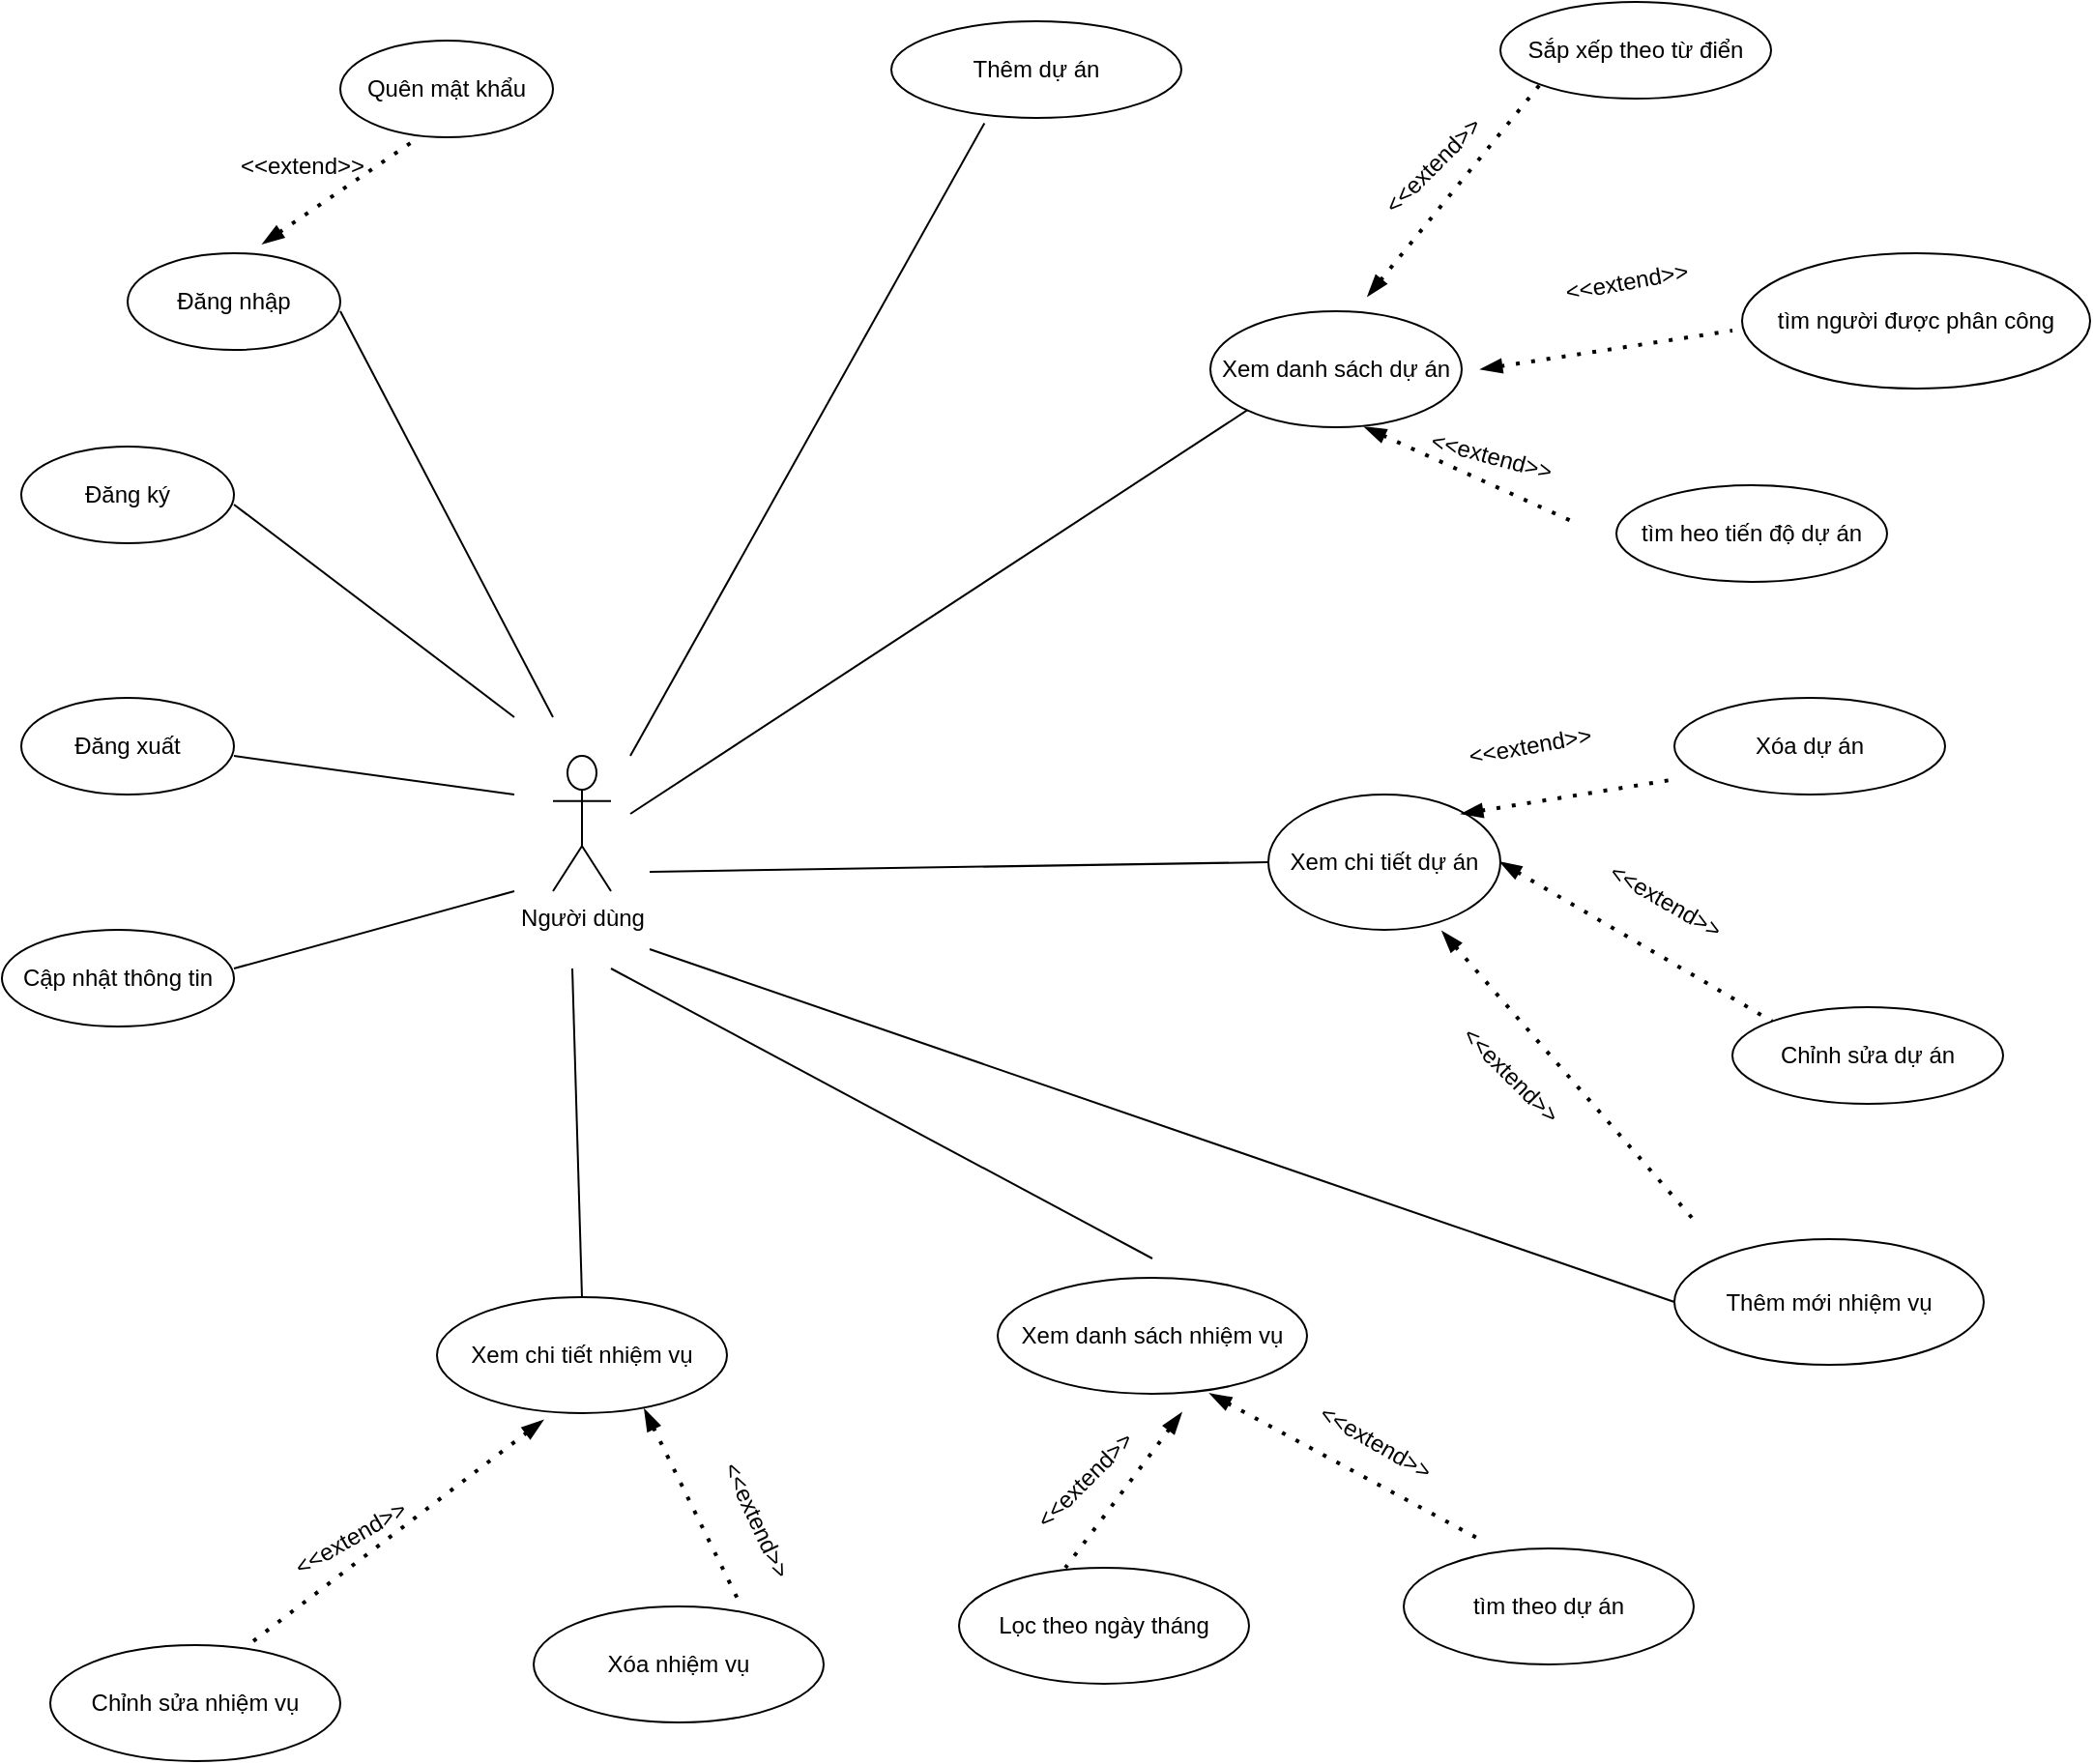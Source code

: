 <mxfile version="22.1.11" type="github">
  <diagram name="Page-1" id="ZcHCYNgmRofL6zazBNNZ">
    <mxGraphModel dx="2257" dy="1085" grid="1" gridSize="10" guides="1" tooltips="1" connect="1" arrows="1" fold="1" page="1" pageScale="1" pageWidth="850" pageHeight="1100" math="0" shadow="0">
      <root>
        <mxCell id="0" />
        <mxCell id="1" parent="0" />
        <mxCell id="vqIi2k3Ue5Lysqcb1FTw-1" value="Người dùng" style="shape=umlActor;verticalLabelPosition=bottom;verticalAlign=top;html=1;outlineConnect=0;labelPosition=center;align=center;fontFamily=Helvetica;" parent="1" vertex="1">
          <mxGeometry x="570" y="500" width="30" height="70" as="geometry" />
        </mxCell>
        <mxCell id="7_IGHa5qgyBxuROJ8uvi-7" value="Đăng ký" style="ellipse;whiteSpace=wrap;html=1;" parent="1" vertex="1">
          <mxGeometry x="295" y="340" width="110" height="50" as="geometry" />
        </mxCell>
        <mxCell id="7_IGHa5qgyBxuROJ8uvi-13" value="Đăng nhập" style="ellipse;whiteSpace=wrap;html=1;" parent="1" vertex="1">
          <mxGeometry x="350" y="240" width="110" height="50" as="geometry" />
        </mxCell>
        <mxCell id="7_IGHa5qgyBxuROJ8uvi-25" value="Quên mật khẩu" style="ellipse;whiteSpace=wrap;html=1;" parent="1" vertex="1">
          <mxGeometry x="460" y="130" width="110" height="50" as="geometry" />
        </mxCell>
        <mxCell id="7_IGHa5qgyBxuROJ8uvi-27" value="Xem danh sách dự án" style="ellipse;whiteSpace=wrap;html=1;" parent="1" vertex="1">
          <mxGeometry x="910" y="270" width="130" height="60" as="geometry" />
        </mxCell>
        <mxCell id="7_IGHa5qgyBxuROJ8uvi-28" value="Thêm dự án" style="ellipse;whiteSpace=wrap;html=1;" parent="1" vertex="1">
          <mxGeometry x="745" y="120" width="150" height="50" as="geometry" />
        </mxCell>
        <mxCell id="7_IGHa5qgyBxuROJ8uvi-29" value="Xem chi tiết dự án" style="ellipse;whiteSpace=wrap;html=1;" parent="1" vertex="1">
          <mxGeometry x="940" y="520" width="120" height="70" as="geometry" />
        </mxCell>
        <mxCell id="7_IGHa5qgyBxuROJ8uvi-32" value="Sắp xếp theo từ điển" style="ellipse;whiteSpace=wrap;html=1;" parent="1" vertex="1">
          <mxGeometry x="1060" y="110" width="140" height="50" as="geometry" />
        </mxCell>
        <mxCell id="7_IGHa5qgyBxuROJ8uvi-33" value="tìm heo tiến độ dự án" style="ellipse;whiteSpace=wrap;html=1;" parent="1" vertex="1">
          <mxGeometry x="1120" y="360" width="140" height="50" as="geometry" />
        </mxCell>
        <mxCell id="7_IGHa5qgyBxuROJ8uvi-37" value="Chỉnh sửa dự án" style="ellipse;whiteSpace=wrap;html=1;" parent="1" vertex="1">
          <mxGeometry x="1180" y="630" width="140" height="50" as="geometry" />
        </mxCell>
        <mxCell id="7_IGHa5qgyBxuROJ8uvi-38" value="Xóa dự án" style="ellipse;whiteSpace=wrap;html=1;" parent="1" vertex="1">
          <mxGeometry x="1150" y="470" width="140" height="50" as="geometry" />
        </mxCell>
        <mxCell id="7_IGHa5qgyBxuROJ8uvi-39" value="Thêm mới nhiệm vụ" style="ellipse;whiteSpace=wrap;html=1;" parent="1" vertex="1">
          <mxGeometry x="1150" y="750" width="160" height="65" as="geometry" />
        </mxCell>
        <mxCell id="7_IGHa5qgyBxuROJ8uvi-43" value="Xem danh sách nhiệm vụ" style="ellipse;whiteSpace=wrap;html=1;" parent="1" vertex="1">
          <mxGeometry x="800" y="770" width="160" height="60" as="geometry" />
        </mxCell>
        <mxCell id="7_IGHa5qgyBxuROJ8uvi-44" value="Cập nhật thông tin" style="ellipse;whiteSpace=wrap;html=1;" parent="1" vertex="1">
          <mxGeometry x="285" y="590" width="120" height="50" as="geometry" />
        </mxCell>
        <mxCell id="7_IGHa5qgyBxuROJ8uvi-45" value="Xem chi tiết nhiệm vụ" style="ellipse;whiteSpace=wrap;html=1;" parent="1" vertex="1">
          <mxGeometry x="510" y="780" width="150" height="60" as="geometry" />
        </mxCell>
        <mxCell id="7_IGHa5qgyBxuROJ8uvi-49" value="Xóa nhiệm vụ" style="ellipse;whiteSpace=wrap;html=1;" parent="1" vertex="1">
          <mxGeometry x="560" y="940" width="150" height="60" as="geometry" />
        </mxCell>
        <mxCell id="7_IGHa5qgyBxuROJ8uvi-50" value="Chỉnh sửa nhiệm vụ" style="ellipse;whiteSpace=wrap;html=1;" parent="1" vertex="1">
          <mxGeometry x="310" y="960" width="150" height="60" as="geometry" />
        </mxCell>
        <mxCell id="7_IGHa5qgyBxuROJ8uvi-51" value="Lọc theo ngày tháng" style="ellipse;whiteSpace=wrap;html=1;" parent="1" vertex="1">
          <mxGeometry x="780" y="920" width="150" height="60" as="geometry" />
        </mxCell>
        <mxCell id="7_IGHa5qgyBxuROJ8uvi-52" value="tìm theo dự án" style="ellipse;whiteSpace=wrap;html=1;" parent="1" vertex="1">
          <mxGeometry x="1010" y="910" width="150" height="60" as="geometry" />
        </mxCell>
        <mxCell id="7_IGHa5qgyBxuROJ8uvi-54" value="Đăng xuất" style="ellipse;whiteSpace=wrap;html=1;" parent="1" vertex="1">
          <mxGeometry x="295" y="470" width="110" height="50" as="geometry" />
        </mxCell>
        <mxCell id="7_IGHa5qgyBxuROJ8uvi-56" value="" style="endArrow=none;html=1;rounded=0;" parent="1" edge="1">
          <mxGeometry width="50" height="50" relative="1" as="geometry">
            <mxPoint x="405" y="500" as="sourcePoint" />
            <mxPoint x="550" y="520" as="targetPoint" />
          </mxGeometry>
        </mxCell>
        <mxCell id="7_IGHa5qgyBxuROJ8uvi-58" value="" style="endArrow=none;html=1;rounded=0;" parent="1" edge="1">
          <mxGeometry width="50" height="50" relative="1" as="geometry">
            <mxPoint x="405" y="610" as="sourcePoint" />
            <mxPoint x="550" y="570" as="targetPoint" />
          </mxGeometry>
        </mxCell>
        <mxCell id="7_IGHa5qgyBxuROJ8uvi-59" value="" style="endArrow=none;html=1;rounded=0;" parent="1" edge="1">
          <mxGeometry width="50" height="50" relative="1" as="geometry">
            <mxPoint x="405" y="370" as="sourcePoint" />
            <mxPoint x="550" y="480" as="targetPoint" />
          </mxGeometry>
        </mxCell>
        <mxCell id="7_IGHa5qgyBxuROJ8uvi-60" value="" style="endArrow=none;html=1;rounded=0;" parent="1" edge="1">
          <mxGeometry width="50" height="50" relative="1" as="geometry">
            <mxPoint x="460" y="270" as="sourcePoint" />
            <mxPoint x="570" y="480" as="targetPoint" />
          </mxGeometry>
        </mxCell>
        <mxCell id="7_IGHa5qgyBxuROJ8uvi-61" value="" style="endArrow=none;html=1;rounded=0;entryX=0.321;entryY=1.054;entryDx=0;entryDy=0;entryPerimeter=0;" parent="1" target="7_IGHa5qgyBxuROJ8uvi-28" edge="1">
          <mxGeometry width="50" height="50" relative="1" as="geometry">
            <mxPoint x="610" y="500" as="sourcePoint" />
            <mxPoint x="650" y="420" as="targetPoint" />
          </mxGeometry>
        </mxCell>
        <mxCell id="7_IGHa5qgyBxuROJ8uvi-62" value="" style="endArrow=none;html=1;rounded=0;entryX=0;entryY=1;entryDx=0;entryDy=0;" parent="1" edge="1" target="7_IGHa5qgyBxuROJ8uvi-27">
          <mxGeometry width="50" height="50" relative="1" as="geometry">
            <mxPoint x="610" y="530" as="sourcePoint" />
            <mxPoint x="750" y="410" as="targetPoint" />
          </mxGeometry>
        </mxCell>
        <mxCell id="7_IGHa5qgyBxuROJ8uvi-63" value="" style="endArrow=none;html=1;rounded=0;entryX=0;entryY=0.5;entryDx=0;entryDy=0;" parent="1" edge="1" target="7_IGHa5qgyBxuROJ8uvi-29">
          <mxGeometry width="50" height="50" relative="1" as="geometry">
            <mxPoint x="620" y="560" as="sourcePoint" />
            <mxPoint x="750" y="610" as="targetPoint" />
          </mxGeometry>
        </mxCell>
        <mxCell id="7_IGHa5qgyBxuROJ8uvi-64" value="" style="endArrow=none;html=1;rounded=0;" parent="1" edge="1">
          <mxGeometry width="50" height="50" relative="1" as="geometry">
            <mxPoint x="600" y="610" as="sourcePoint" />
            <mxPoint x="880" y="760" as="targetPoint" />
          </mxGeometry>
        </mxCell>
        <mxCell id="7_IGHa5qgyBxuROJ8uvi-65" value="" style="endArrow=none;html=1;rounded=0;exitX=0.5;exitY=0;exitDx=0;exitDy=0;" parent="1" edge="1" source="7_IGHa5qgyBxuROJ8uvi-45">
          <mxGeometry width="50" height="50" relative="1" as="geometry">
            <mxPoint x="380" y="760" as="sourcePoint" />
            <mxPoint x="580" y="610" as="targetPoint" />
          </mxGeometry>
        </mxCell>
        <mxCell id="7_IGHa5qgyBxuROJ8uvi-73" value="" style="endArrow=none;dashed=1;html=1;dashPattern=1 3;strokeWidth=2;rounded=0;startArrow=blockThin;startFill=1;entryX=0.283;entryY=-0.05;entryDx=0;entryDy=0;entryPerimeter=0;exitX=0.687;exitY=1;exitDx=0;exitDy=0;exitPerimeter=0;" parent="1" target="7_IGHa5qgyBxuROJ8uvi-52" edge="1" source="7_IGHa5qgyBxuROJ8uvi-43">
          <mxGeometry width="50" height="50" relative="1" as="geometry">
            <mxPoint x="710" y="840" as="sourcePoint" />
            <mxPoint x="790" y="803" as="targetPoint" />
            <Array as="points" />
          </mxGeometry>
        </mxCell>
        <mxCell id="7_IGHa5qgyBxuROJ8uvi-74" value="" style="endArrow=none;dashed=1;html=1;dashPattern=1 3;strokeWidth=2;rounded=0;startArrow=blockThin;startFill=1;" parent="1" edge="1">
          <mxGeometry width="50" height="50" relative="1" as="geometry">
            <mxPoint x="895" y="840" as="sourcePoint" />
            <mxPoint x="835" y="920" as="targetPoint" />
          </mxGeometry>
        </mxCell>
        <mxCell id="7_IGHa5qgyBxuROJ8uvi-75" value="" style="endArrow=none;dashed=1;html=1;dashPattern=1 3;strokeWidth=2;rounded=0;startArrow=blockThin;startFill=1;entryX=0.711;entryY=-0.026;entryDx=0;entryDy=0;entryPerimeter=0;exitX=0.716;exitY=0.97;exitDx=0;exitDy=0;exitPerimeter=0;" parent="1" target="7_IGHa5qgyBxuROJ8uvi-49" edge="1" source="7_IGHa5qgyBxuROJ8uvi-45">
          <mxGeometry width="50" height="50" relative="1" as="geometry">
            <mxPoint x="409" y="840" as="sourcePoint" />
            <mxPoint x="440" y="940" as="targetPoint" />
          </mxGeometry>
        </mxCell>
        <mxCell id="7_IGHa5qgyBxuROJ8uvi-76" value="" style="endArrow=none;dashed=1;html=1;dashPattern=1 3;strokeWidth=2;rounded=0;startArrow=blockThin;startFill=1;entryX=0.683;entryY=-0.002;entryDx=0;entryDy=0;entryPerimeter=0;exitX=0.365;exitY=1.063;exitDx=0;exitDy=0;exitPerimeter=0;" parent="1" target="7_IGHa5qgyBxuROJ8uvi-50" edge="1" source="7_IGHa5qgyBxuROJ8uvi-45">
          <mxGeometry width="50" height="50" relative="1" as="geometry">
            <mxPoint x="380" y="840" as="sourcePoint" />
            <mxPoint x="260.5" y="773" as="targetPoint" />
          </mxGeometry>
        </mxCell>
        <mxCell id="7_IGHa5qgyBxuROJ8uvi-77" value="tìm người được phân công" style="ellipse;whiteSpace=wrap;html=1;" parent="1" vertex="1">
          <mxGeometry x="1185" y="240" width="180" height="70" as="geometry" />
        </mxCell>
        <mxCell id="7_IGHa5qgyBxuROJ8uvi-89" value="" style="endArrow=none;dashed=1;html=1;dashPattern=1 3;strokeWidth=2;rounded=0;startArrow=blockThin;startFill=1;entryX=0.334;entryY=1.054;entryDx=0;entryDy=0;entryPerimeter=0;" parent="1" target="7_IGHa5qgyBxuROJ8uvi-25" edge="1">
          <mxGeometry width="50" height="50" relative="1" as="geometry">
            <mxPoint x="420" y="235" as="sourcePoint" />
            <mxPoint x="580" y="200" as="targetPoint" />
          </mxGeometry>
        </mxCell>
        <mxCell id="7_IGHa5qgyBxuROJ8uvi-90" value="&amp;lt;&amp;lt;extend&amp;gt;&amp;gt;" style="text;html=1;align=center;verticalAlign=middle;resizable=0;points=[];autosize=1;strokeColor=none;fillColor=none;" parent="1" vertex="1">
          <mxGeometry x="395" y="180" width="90" height="30" as="geometry" />
        </mxCell>
        <mxCell id="7_IGHa5qgyBxuROJ8uvi-94" value="&amp;lt;&amp;lt;extend&amp;gt;&amp;gt;" style="text;html=1;align=center;verticalAlign=middle;resizable=0;points=[];autosize=1;strokeColor=none;fillColor=none;rotation=15;" parent="1" vertex="1">
          <mxGeometry x="1010" y="330" width="90" height="30" as="geometry" />
        </mxCell>
        <mxCell id="7_IGHa5qgyBxuROJ8uvi-95" value="&amp;lt;&amp;lt;extend&amp;gt;&amp;gt;" style="text;html=1;align=center;verticalAlign=middle;resizable=0;points=[];autosize=1;strokeColor=none;fillColor=none;rotation=-10;" parent="1" vertex="1">
          <mxGeometry x="1080" y="240" width="90" height="30" as="geometry" />
        </mxCell>
        <mxCell id="7_IGHa5qgyBxuROJ8uvi-97" value="&amp;lt;&amp;lt;extend&amp;gt;&amp;gt;" style="text;html=1;align=center;verticalAlign=middle;resizable=0;points=[];autosize=1;strokeColor=none;fillColor=none;rotation=-30;" parent="1" vertex="1">
          <mxGeometry x="420" y="890" width="90" height="30" as="geometry" />
        </mxCell>
        <mxCell id="7_IGHa5qgyBxuROJ8uvi-98" value="&amp;lt;&amp;lt;extend&amp;gt;&amp;gt;" style="text;html=1;align=center;verticalAlign=middle;resizable=0;points=[];autosize=1;strokeColor=none;fillColor=none;rotation=65;" parent="1" vertex="1">
          <mxGeometry x="630" y="880" width="90" height="30" as="geometry" />
        </mxCell>
        <mxCell id="7_IGHa5qgyBxuROJ8uvi-99" value="&amp;lt;&amp;lt;extend&amp;gt;&amp;gt;" style="text;html=1;align=center;verticalAlign=middle;resizable=0;points=[];autosize=1;strokeColor=none;fillColor=none;rotation=-45;" parent="1" vertex="1">
          <mxGeometry x="800" y="860" width="90" height="30" as="geometry" />
        </mxCell>
        <mxCell id="7_IGHa5qgyBxuROJ8uvi-100" value="&amp;lt;&amp;lt;extend&amp;gt;&amp;gt;" style="text;html=1;align=center;verticalAlign=middle;resizable=0;points=[];autosize=1;strokeColor=none;fillColor=none;rotation=30;" parent="1" vertex="1">
          <mxGeometry x="950" y="840" width="90" height="30" as="geometry" />
        </mxCell>
        <mxCell id="5m1qFtkyg1CMiMVtlXFe-1" value="" style="endArrow=none;html=1;rounded=0;entryX=0;entryY=0.5;entryDx=0;entryDy=0;" parent="1" edge="1" target="7_IGHa5qgyBxuROJ8uvi-39">
          <mxGeometry width="50" height="50" relative="1" as="geometry">
            <mxPoint x="620" y="600" as="sourcePoint" />
            <mxPoint x="880" y="790" as="targetPoint" />
          </mxGeometry>
        </mxCell>
        <mxCell id="7_IGHa5qgyBxuROJ8uvi-96" value="&amp;lt;&amp;lt;extend&amp;gt;&amp;gt;" style="text;html=1;align=center;verticalAlign=middle;resizable=0;points=[];autosize=1;strokeColor=none;fillColor=none;rotation=-45;" parent="1" vertex="1">
          <mxGeometry x="980" y="180" width="90" height="30" as="geometry" />
        </mxCell>
        <mxCell id="0cxDhC9v3tsn8AYgi3fF-4" value="" style="endArrow=none;dashed=1;html=1;dashPattern=1 3;strokeWidth=2;rounded=0;startArrow=blockThin;startFill=1;entryX=0;entryY=1;entryDx=0;entryDy=0;" edge="1" parent="1" target="7_IGHa5qgyBxuROJ8uvi-32">
          <mxGeometry width="50" height="50" relative="1" as="geometry">
            <mxPoint x="991.5" y="262" as="sourcePoint" />
            <mxPoint x="1068.5" y="210" as="targetPoint" />
          </mxGeometry>
        </mxCell>
        <mxCell id="0cxDhC9v3tsn8AYgi3fF-5" value="" style="endArrow=none;dashed=1;html=1;dashPattern=1 3;strokeWidth=2;rounded=0;startArrow=blockThin;startFill=1;" edge="1" parent="1">
          <mxGeometry width="50" height="50" relative="1" as="geometry">
            <mxPoint x="1050" y="300" as="sourcePoint" />
            <mxPoint x="1180" y="280" as="targetPoint" />
          </mxGeometry>
        </mxCell>
        <mxCell id="0cxDhC9v3tsn8AYgi3fF-6" value="" style="endArrow=none;dashed=1;html=1;dashPattern=1 3;strokeWidth=2;rounded=0;startArrow=blockThin;startFill=1;exitX=0.615;exitY=1;exitDx=0;exitDy=0;exitPerimeter=0;" edge="1" parent="1" source="7_IGHa5qgyBxuROJ8uvi-27">
          <mxGeometry width="50" height="50" relative="1" as="geometry">
            <mxPoint x="973" y="372" as="sourcePoint" />
            <mxPoint x="1100" y="380" as="targetPoint" />
          </mxGeometry>
        </mxCell>
        <mxCell id="0cxDhC9v3tsn8AYgi3fF-9" value="" style="endArrow=none;dashed=1;html=1;dashPattern=1 3;strokeWidth=2;rounded=0;startArrow=blockThin;startFill=1;exitX=1;exitY=0.5;exitDx=0;exitDy=0;entryX=0;entryY=0;entryDx=0;entryDy=0;" edge="1" parent="1" source="7_IGHa5qgyBxuROJ8uvi-29" target="7_IGHa5qgyBxuROJ8uvi-37">
          <mxGeometry width="50" height="50" relative="1" as="geometry">
            <mxPoint x="1050" y="580" as="sourcePoint" />
            <mxPoint x="1160" y="630" as="targetPoint" />
          </mxGeometry>
        </mxCell>
        <mxCell id="0cxDhC9v3tsn8AYgi3fF-10" value="" style="endArrow=none;dashed=1;html=1;dashPattern=1 3;strokeWidth=2;rounded=0;startArrow=blockThin;startFill=1;exitX=0.75;exitY=1.014;exitDx=0;exitDy=0;exitPerimeter=0;" edge="1" parent="1" source="7_IGHa5qgyBxuROJ8uvi-29">
          <mxGeometry width="50" height="50" relative="1" as="geometry">
            <mxPoint x="990" y="590" as="sourcePoint" />
            <mxPoint x="1160" y="740" as="targetPoint" />
          </mxGeometry>
        </mxCell>
        <mxCell id="0cxDhC9v3tsn8AYgi3fF-11" value="" style="endArrow=none;dashed=1;html=1;dashPattern=1 3;strokeWidth=2;rounded=0;startArrow=blockThin;startFill=1;exitX=0.615;exitY=1;exitDx=0;exitDy=0;exitPerimeter=0;entryX=0.016;entryY=0.836;entryDx=0;entryDy=0;entryPerimeter=0;" edge="1" parent="1" target="7_IGHa5qgyBxuROJ8uvi-38">
          <mxGeometry width="50" height="50" relative="1" as="geometry">
            <mxPoint x="1040" y="530" as="sourcePoint" />
            <mxPoint x="1150" y="580" as="targetPoint" />
          </mxGeometry>
        </mxCell>
        <mxCell id="0cxDhC9v3tsn8AYgi3fF-12" value="&amp;lt;&amp;lt;extend&amp;gt;&amp;gt;" style="text;html=1;align=center;verticalAlign=middle;resizable=0;points=[];autosize=1;strokeColor=none;fillColor=none;rotation=-10;" vertex="1" parent="1">
          <mxGeometry x="1030" y="480" width="90" height="30" as="geometry" />
        </mxCell>
        <mxCell id="0cxDhC9v3tsn8AYgi3fF-13" value="&amp;lt;&amp;lt;extend&amp;gt;&amp;gt;" style="text;html=1;align=center;verticalAlign=middle;resizable=0;points=[];autosize=1;strokeColor=none;fillColor=none;rotation=30;" vertex="1" parent="1">
          <mxGeometry x="1100" y="560" width="90" height="30" as="geometry" />
        </mxCell>
        <mxCell id="0cxDhC9v3tsn8AYgi3fF-14" value="&amp;lt;&amp;lt;extend&amp;gt;&amp;gt;" style="text;html=1;align=center;verticalAlign=middle;resizable=0;points=[];autosize=1;strokeColor=none;fillColor=none;rotation=45;" vertex="1" parent="1">
          <mxGeometry x="1020" y="650" width="90" height="30" as="geometry" />
        </mxCell>
      </root>
    </mxGraphModel>
  </diagram>
</mxfile>
